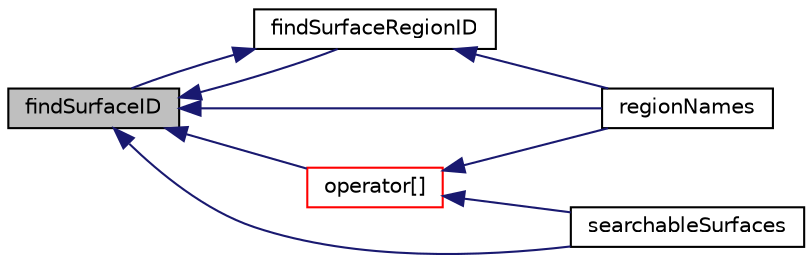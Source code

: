 digraph "findSurfaceID"
{
  bgcolor="transparent";
  edge [fontname="Helvetica",fontsize="10",labelfontname="Helvetica",labelfontsize="10"];
  node [fontname="Helvetica",fontsize="10",shape=record];
  rankdir="LR";
  Node1 [label="findSurfaceID",height=0.2,width=0.4,color="black", fillcolor="grey75", style="filled", fontcolor="black"];
  Node1 -> Node2 [dir="back",color="midnightblue",fontsize="10",style="solid",fontname="Helvetica"];
  Node2 [label="findSurfaceRegionID",height=0.2,width=0.4,color="black",URL="$a02265.html#a1bfed9e22275ead9b8bf56afc66d803a"];
  Node2 -> Node1 [dir="back",color="midnightblue",fontsize="10",style="solid",fontname="Helvetica"];
  Node2 -> Node3 [dir="back",color="midnightblue",fontsize="10",style="solid",fontname="Helvetica"];
  Node3 [label="regionNames",height=0.2,width=0.4,color="black",URL="$a02265.html#a0dc1c3a7eab469ca542770f4dce82bee"];
  Node1 -> Node4 [dir="back",color="midnightblue",fontsize="10",style="solid",fontname="Helvetica"];
  Node4 [label="operator[]",height=0.2,width=0.4,color="red",URL="$a02265.html#aa637f2e4b22739e4f4d363fadf20d8d2",tooltip="Return const reference to searchableSurface by name. "];
  Node4 -> Node5 [dir="back",color="midnightblue",fontsize="10",style="solid",fontname="Helvetica"];
  Node5 [label="searchableSurfaces",height=0.2,width=0.4,color="black",URL="$a02265.html#a728d2d5193c640e1884f841fccc9c21f",tooltip="Construct from dictionary and whether to construct names always. "];
  Node4 -> Node3 [dir="back",color="midnightblue",fontsize="10",style="solid",fontname="Helvetica"];
  Node1 -> Node3 [dir="back",color="midnightblue",fontsize="10",style="solid",fontname="Helvetica"];
  Node1 -> Node5 [dir="back",color="midnightblue",fontsize="10",style="solid",fontname="Helvetica"];
}
